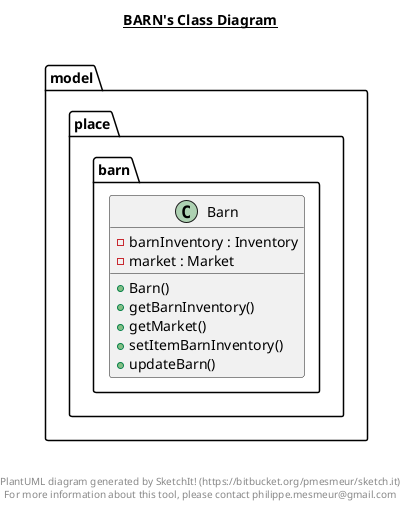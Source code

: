 @startuml

title __BARN's Class Diagram__\n

  namespace model {
    namespace place {
      namespace barn {
        class model.place.barn.Barn {
            - barnInventory : Inventory
            - market : Market
            + Barn()
            + getBarnInventory()
            + getMarket()
            + setItemBarnInventory()
            + updateBarn()
        }
      }
    }
  }
  



right footer


PlantUML diagram generated by SketchIt! (https://bitbucket.org/pmesmeur/sketch.it)
For more information about this tool, please contact philippe.mesmeur@gmail.com
endfooter

@enduml
